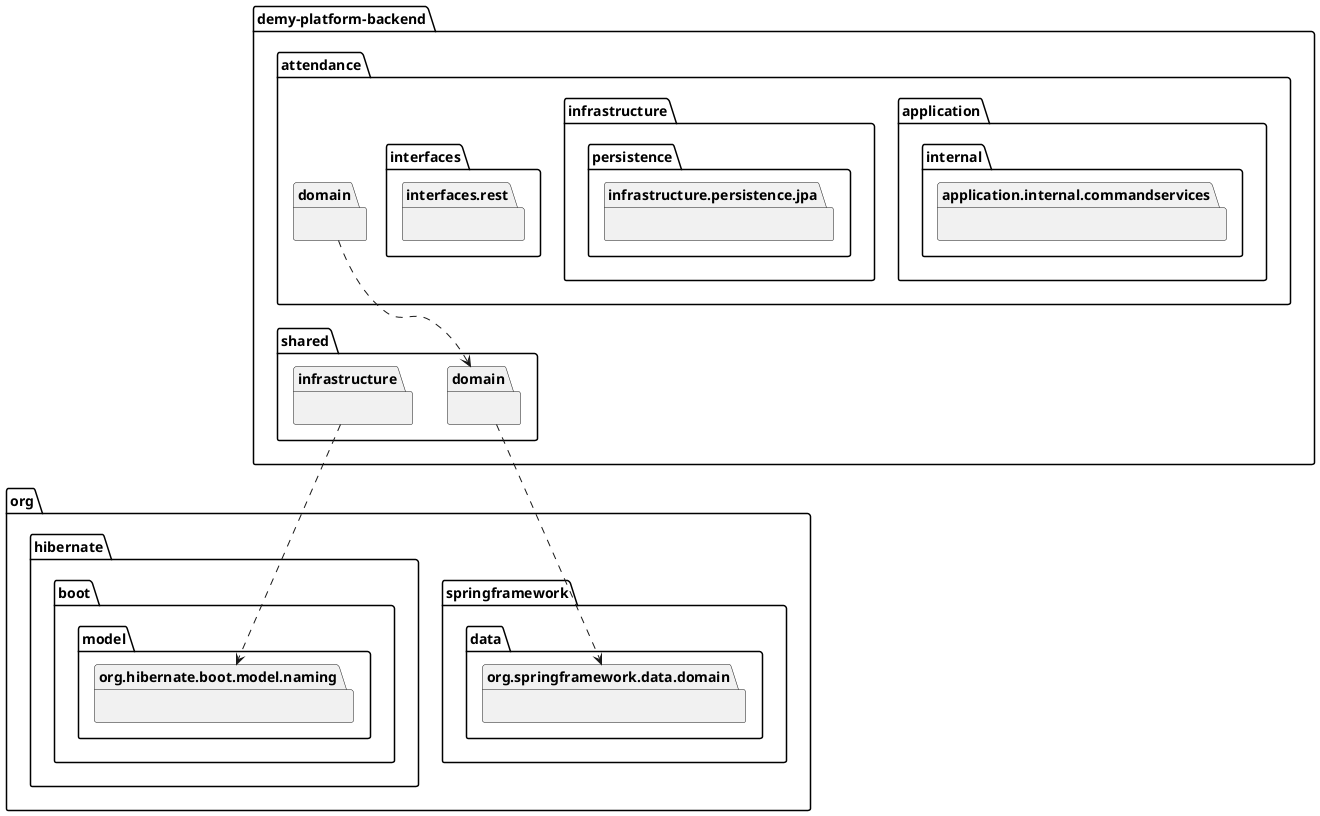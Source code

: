 @startuml
package demy-platform-backend as demy_platform_backend {
  package attendance {
    package domain {}
    package application.internal.commandservices {}
    package infrastructure.persistence.jpa {}
    package interfaces.rest {}
  }

  package shared {
    package domain {}
    package infrastructure {}
  }
}

package org.springframework.data.domain {}
package org.hibernate.boot.model.naming {}

demy_platform_backend.shared.domain ..> org.springframework.data.domain
demy_platform_backend.attendance.domain ..> demy_platform_backend.shared.domain
demy_platform_backend.shared.infrastructure ..> org.hibernate.boot.model.naming
@enduml

